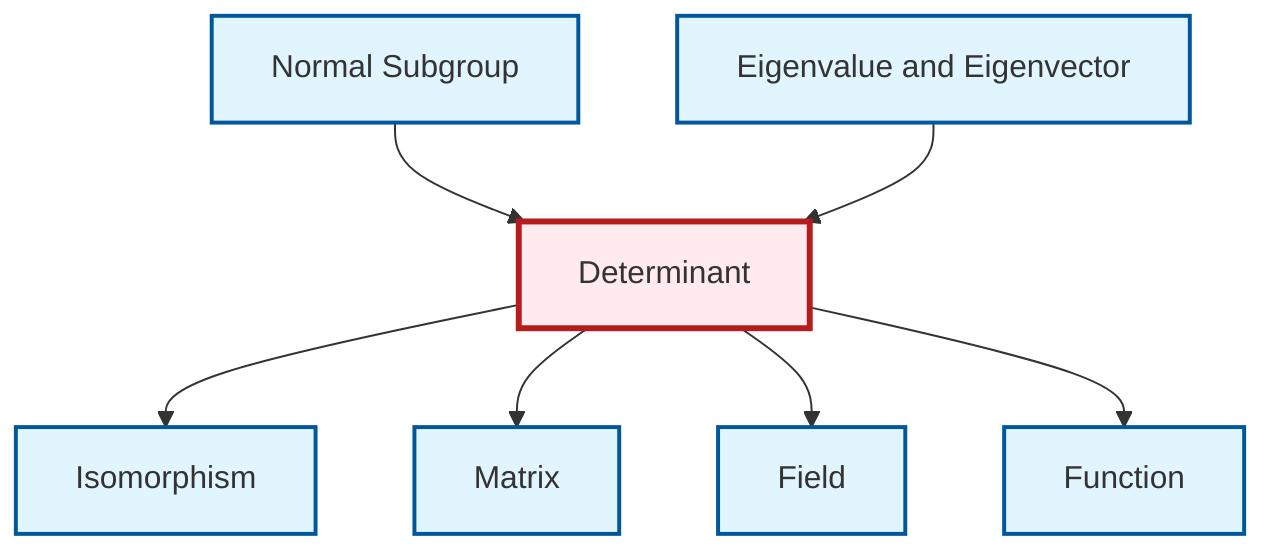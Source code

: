 graph TD
    classDef definition fill:#e1f5fe,stroke:#01579b,stroke-width:2px
    classDef theorem fill:#f3e5f5,stroke:#4a148c,stroke-width:2px
    classDef axiom fill:#fff3e0,stroke:#e65100,stroke-width:2px
    classDef example fill:#e8f5e9,stroke:#1b5e20,stroke-width:2px
    classDef current fill:#ffebee,stroke:#b71c1c,stroke-width:3px
    def-field["Field"]:::definition
    def-function["Function"]:::definition
    def-eigenvalue-eigenvector["Eigenvalue and Eigenvector"]:::definition
    def-matrix["Matrix"]:::definition
    def-normal-subgroup["Normal Subgroup"]:::definition
    def-determinant["Determinant"]:::definition
    def-isomorphism["Isomorphism"]:::definition
    def-determinant --> def-isomorphism
    def-normal-subgroup --> def-determinant
    def-determinant --> def-matrix
    def-determinant --> def-field
    def-determinant --> def-function
    def-eigenvalue-eigenvector --> def-determinant
    class def-determinant current